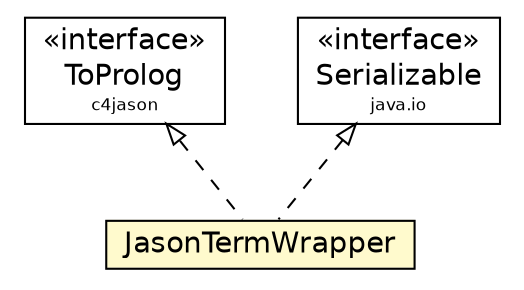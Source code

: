 #!/usr/local/bin/dot
#
# Class diagram 
# Generated by UMLGraph version R5_6_6-1-g9240c4 (http://www.umlgraph.org/)
#

digraph G {
	edge [fontname="Helvetica",fontsize=10,labelfontname="Helvetica",labelfontsize=10];
	node [fontname="Helvetica",fontsize=10,shape=plaintext];
	nodesep=0.25;
	ranksep=0.5;
	// ora4mas.nopl.JasonTermWrapper
	c5340 [label=<<table title="ora4mas.nopl.JasonTermWrapper" border="0" cellborder="1" cellspacing="0" cellpadding="2" port="p" bgcolor="lemonChiffon" href="./JasonTermWrapper.html">
		<tr><td><table border="0" cellspacing="0" cellpadding="1">
<tr><td align="center" balign="center"> JasonTermWrapper </td></tr>
		</table></td></tr>
		</table>>, URL="./JasonTermWrapper.html", fontname="Helvetica", fontcolor="black", fontsize=14.0];
	//ora4mas.nopl.JasonTermWrapper implements c4jason.ToProlog
	c5360:p -> c5340:p [dir=back,arrowtail=empty,style=dashed];
	//ora4mas.nopl.JasonTermWrapper implements java.io.Serializable
	c5361:p -> c5340:p [dir=back,arrowtail=empty,style=dashed];
	// c4jason.ToProlog
	c5360 [label=<<table title="c4jason.ToProlog" border="0" cellborder="1" cellspacing="0" cellpadding="2" port="p" href="http://java.sun.com/j2se/1.4.2/docs/api/c4jason/ToProlog.html">
		<tr><td><table border="0" cellspacing="0" cellpadding="1">
<tr><td align="center" balign="center"> &#171;interface&#187; </td></tr>
<tr><td align="center" balign="center"> ToProlog </td></tr>
<tr><td align="center" balign="center"><font point-size="8.0"> c4jason </font></td></tr>
		</table></td></tr>
		</table>>, URL="http://java.sun.com/j2se/1.4.2/docs/api/c4jason/ToProlog.html", fontname="Helvetica", fontcolor="black", fontsize=14.0];
	// java.io.Serializable
	c5361 [label=<<table title="java.io.Serializable" border="0" cellborder="1" cellspacing="0" cellpadding="2" port="p" href="http://java.sun.com/j2se/1.4.2/docs/api/java/io/Serializable.html">
		<tr><td><table border="0" cellspacing="0" cellpadding="1">
<tr><td align="center" balign="center"> &#171;interface&#187; </td></tr>
<tr><td align="center" balign="center"> Serializable </td></tr>
<tr><td align="center" balign="center"><font point-size="8.0"> java.io </font></td></tr>
		</table></td></tr>
		</table>>, URL="http://java.sun.com/j2se/1.4.2/docs/api/java/io/Serializable.html", fontname="Helvetica", fontcolor="black", fontsize=14.0];
}

